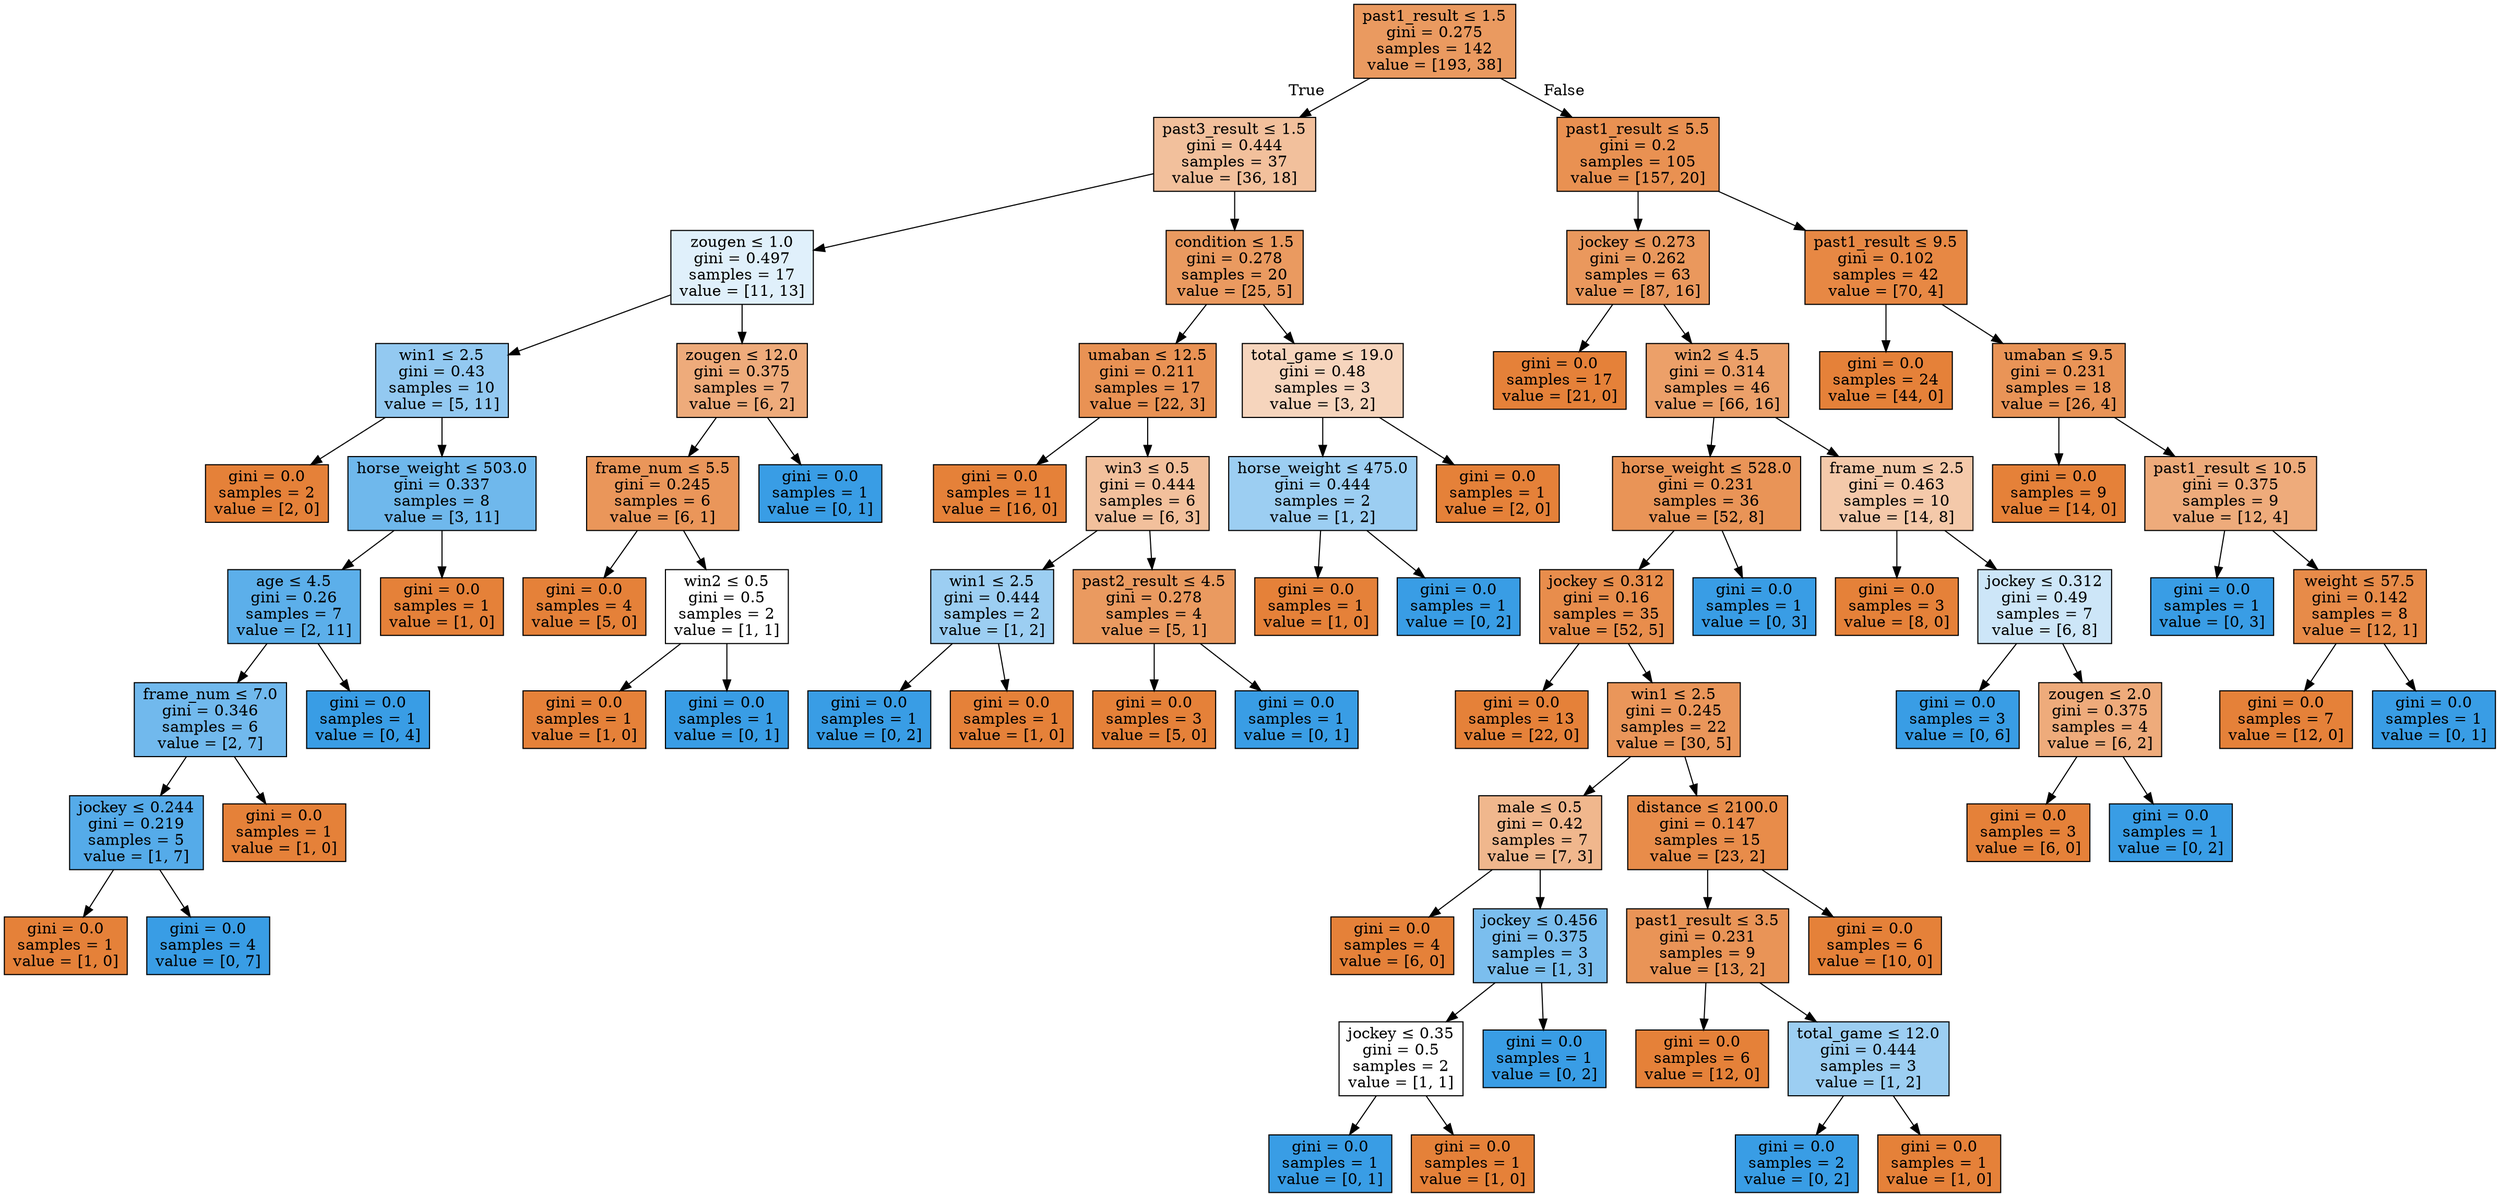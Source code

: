 digraph Tree {
node [shape=box, style="filled", color="black"] ;
0 [label=<past1_result &le; 1.5<br/>gini = 0.275<br/>samples = 142<br/>value = [193, 38]>, fillcolor="#e58139cd"] ;
1 [label=<past3_result &le; 1.5<br/>gini = 0.444<br/>samples = 37<br/>value = [36, 18]>, fillcolor="#e581397f"] ;
0 -> 1 [labeldistance=2.5, labelangle=45, headlabel="True"] ;
2 [label=<zougen &le; 1.0<br/>gini = 0.497<br/>samples = 17<br/>value = [11, 13]>, fillcolor="#399de527"] ;
1 -> 2 ;
3 [label=<win1 &le; 2.5<br/>gini = 0.43<br/>samples = 10<br/>value = [5, 11]>, fillcolor="#399de58b"] ;
2 -> 3 ;
4 [label=<gini = 0.0<br/>samples = 2<br/>value = [2, 0]>, fillcolor="#e58139ff"] ;
3 -> 4 ;
5 [label=<horse_weight &le; 503.0<br/>gini = 0.337<br/>samples = 8<br/>value = [3, 11]>, fillcolor="#399de5b9"] ;
3 -> 5 ;
6 [label=<age &le; 4.5<br/>gini = 0.26<br/>samples = 7<br/>value = [2, 11]>, fillcolor="#399de5d1"] ;
5 -> 6 ;
7 [label=<frame_num &le; 7.0<br/>gini = 0.346<br/>samples = 6<br/>value = [2, 7]>, fillcolor="#399de5b6"] ;
6 -> 7 ;
8 [label=<jockey &le; 0.244<br/>gini = 0.219<br/>samples = 5<br/>value = [1, 7]>, fillcolor="#399de5db"] ;
7 -> 8 ;
9 [label=<gini = 0.0<br/>samples = 1<br/>value = [1, 0]>, fillcolor="#e58139ff"] ;
8 -> 9 ;
10 [label=<gini = 0.0<br/>samples = 4<br/>value = [0, 7]>, fillcolor="#399de5ff"] ;
8 -> 10 ;
11 [label=<gini = 0.0<br/>samples = 1<br/>value = [1, 0]>, fillcolor="#e58139ff"] ;
7 -> 11 ;
12 [label=<gini = 0.0<br/>samples = 1<br/>value = [0, 4]>, fillcolor="#399de5ff"] ;
6 -> 12 ;
13 [label=<gini = 0.0<br/>samples = 1<br/>value = [1, 0]>, fillcolor="#e58139ff"] ;
5 -> 13 ;
14 [label=<zougen &le; 12.0<br/>gini = 0.375<br/>samples = 7<br/>value = [6, 2]>, fillcolor="#e58139aa"] ;
2 -> 14 ;
15 [label=<frame_num &le; 5.5<br/>gini = 0.245<br/>samples = 6<br/>value = [6, 1]>, fillcolor="#e58139d4"] ;
14 -> 15 ;
16 [label=<gini = 0.0<br/>samples = 4<br/>value = [5, 0]>, fillcolor="#e58139ff"] ;
15 -> 16 ;
17 [label=<win2 &le; 0.5<br/>gini = 0.5<br/>samples = 2<br/>value = [1, 1]>, fillcolor="#e5813900"] ;
15 -> 17 ;
18 [label=<gini = 0.0<br/>samples = 1<br/>value = [1, 0]>, fillcolor="#e58139ff"] ;
17 -> 18 ;
19 [label=<gini = 0.0<br/>samples = 1<br/>value = [0, 1]>, fillcolor="#399de5ff"] ;
17 -> 19 ;
20 [label=<gini = 0.0<br/>samples = 1<br/>value = [0, 1]>, fillcolor="#399de5ff"] ;
14 -> 20 ;
21 [label=<condition &le; 1.5<br/>gini = 0.278<br/>samples = 20<br/>value = [25, 5]>, fillcolor="#e58139cc"] ;
1 -> 21 ;
22 [label=<umaban &le; 12.5<br/>gini = 0.211<br/>samples = 17<br/>value = [22, 3]>, fillcolor="#e58139dc"] ;
21 -> 22 ;
23 [label=<gini = 0.0<br/>samples = 11<br/>value = [16, 0]>, fillcolor="#e58139ff"] ;
22 -> 23 ;
24 [label=<win3 &le; 0.5<br/>gini = 0.444<br/>samples = 6<br/>value = [6, 3]>, fillcolor="#e581397f"] ;
22 -> 24 ;
25 [label=<win1 &le; 2.5<br/>gini = 0.444<br/>samples = 2<br/>value = [1, 2]>, fillcolor="#399de57f"] ;
24 -> 25 ;
26 [label=<gini = 0.0<br/>samples = 1<br/>value = [0, 2]>, fillcolor="#399de5ff"] ;
25 -> 26 ;
27 [label=<gini = 0.0<br/>samples = 1<br/>value = [1, 0]>, fillcolor="#e58139ff"] ;
25 -> 27 ;
28 [label=<past2_result &le; 4.5<br/>gini = 0.278<br/>samples = 4<br/>value = [5, 1]>, fillcolor="#e58139cc"] ;
24 -> 28 ;
29 [label=<gini = 0.0<br/>samples = 3<br/>value = [5, 0]>, fillcolor="#e58139ff"] ;
28 -> 29 ;
30 [label=<gini = 0.0<br/>samples = 1<br/>value = [0, 1]>, fillcolor="#399de5ff"] ;
28 -> 30 ;
31 [label=<total_game &le; 19.0<br/>gini = 0.48<br/>samples = 3<br/>value = [3, 2]>, fillcolor="#e5813955"] ;
21 -> 31 ;
32 [label=<horse_weight &le; 475.0<br/>gini = 0.444<br/>samples = 2<br/>value = [1, 2]>, fillcolor="#399de57f"] ;
31 -> 32 ;
33 [label=<gini = 0.0<br/>samples = 1<br/>value = [1, 0]>, fillcolor="#e58139ff"] ;
32 -> 33 ;
34 [label=<gini = 0.0<br/>samples = 1<br/>value = [0, 2]>, fillcolor="#399de5ff"] ;
32 -> 34 ;
35 [label=<gini = 0.0<br/>samples = 1<br/>value = [2, 0]>, fillcolor="#e58139ff"] ;
31 -> 35 ;
36 [label=<past1_result &le; 5.5<br/>gini = 0.2<br/>samples = 105<br/>value = [157, 20]>, fillcolor="#e58139df"] ;
0 -> 36 [labeldistance=2.5, labelangle=-45, headlabel="False"] ;
37 [label=<jockey &le; 0.273<br/>gini = 0.262<br/>samples = 63<br/>value = [87, 16]>, fillcolor="#e58139d0"] ;
36 -> 37 ;
38 [label=<gini = 0.0<br/>samples = 17<br/>value = [21, 0]>, fillcolor="#e58139ff"] ;
37 -> 38 ;
39 [label=<win2 &le; 4.5<br/>gini = 0.314<br/>samples = 46<br/>value = [66, 16]>, fillcolor="#e58139c1"] ;
37 -> 39 ;
40 [label=<horse_weight &le; 528.0<br/>gini = 0.231<br/>samples = 36<br/>value = [52, 8]>, fillcolor="#e58139d8"] ;
39 -> 40 ;
41 [label=<jockey &le; 0.312<br/>gini = 0.16<br/>samples = 35<br/>value = [52, 5]>, fillcolor="#e58139e6"] ;
40 -> 41 ;
42 [label=<gini = 0.0<br/>samples = 13<br/>value = [22, 0]>, fillcolor="#e58139ff"] ;
41 -> 42 ;
43 [label=<win1 &le; 2.5<br/>gini = 0.245<br/>samples = 22<br/>value = [30, 5]>, fillcolor="#e58139d4"] ;
41 -> 43 ;
44 [label=<male &le; 0.5<br/>gini = 0.42<br/>samples = 7<br/>value = [7, 3]>, fillcolor="#e5813992"] ;
43 -> 44 ;
45 [label=<gini = 0.0<br/>samples = 4<br/>value = [6, 0]>, fillcolor="#e58139ff"] ;
44 -> 45 ;
46 [label=<jockey &le; 0.456<br/>gini = 0.375<br/>samples = 3<br/>value = [1, 3]>, fillcolor="#399de5aa"] ;
44 -> 46 ;
47 [label=<jockey &le; 0.35<br/>gini = 0.5<br/>samples = 2<br/>value = [1, 1]>, fillcolor="#e5813900"] ;
46 -> 47 ;
48 [label=<gini = 0.0<br/>samples = 1<br/>value = [0, 1]>, fillcolor="#399de5ff"] ;
47 -> 48 ;
49 [label=<gini = 0.0<br/>samples = 1<br/>value = [1, 0]>, fillcolor="#e58139ff"] ;
47 -> 49 ;
50 [label=<gini = 0.0<br/>samples = 1<br/>value = [0, 2]>, fillcolor="#399de5ff"] ;
46 -> 50 ;
51 [label=<distance &le; 2100.0<br/>gini = 0.147<br/>samples = 15<br/>value = [23, 2]>, fillcolor="#e58139e9"] ;
43 -> 51 ;
52 [label=<past1_result &le; 3.5<br/>gini = 0.231<br/>samples = 9<br/>value = [13, 2]>, fillcolor="#e58139d8"] ;
51 -> 52 ;
53 [label=<gini = 0.0<br/>samples = 6<br/>value = [12, 0]>, fillcolor="#e58139ff"] ;
52 -> 53 ;
54 [label=<total_game &le; 12.0<br/>gini = 0.444<br/>samples = 3<br/>value = [1, 2]>, fillcolor="#399de57f"] ;
52 -> 54 ;
55 [label=<gini = 0.0<br/>samples = 2<br/>value = [0, 2]>, fillcolor="#399de5ff"] ;
54 -> 55 ;
56 [label=<gini = 0.0<br/>samples = 1<br/>value = [1, 0]>, fillcolor="#e58139ff"] ;
54 -> 56 ;
57 [label=<gini = 0.0<br/>samples = 6<br/>value = [10, 0]>, fillcolor="#e58139ff"] ;
51 -> 57 ;
58 [label=<gini = 0.0<br/>samples = 1<br/>value = [0, 3]>, fillcolor="#399de5ff"] ;
40 -> 58 ;
59 [label=<frame_num &le; 2.5<br/>gini = 0.463<br/>samples = 10<br/>value = [14, 8]>, fillcolor="#e581396d"] ;
39 -> 59 ;
60 [label=<gini = 0.0<br/>samples = 3<br/>value = [8, 0]>, fillcolor="#e58139ff"] ;
59 -> 60 ;
61 [label=<jockey &le; 0.312<br/>gini = 0.49<br/>samples = 7<br/>value = [6, 8]>, fillcolor="#399de540"] ;
59 -> 61 ;
62 [label=<gini = 0.0<br/>samples = 3<br/>value = [0, 6]>, fillcolor="#399de5ff"] ;
61 -> 62 ;
63 [label=<zougen &le; 2.0<br/>gini = 0.375<br/>samples = 4<br/>value = [6, 2]>, fillcolor="#e58139aa"] ;
61 -> 63 ;
64 [label=<gini = 0.0<br/>samples = 3<br/>value = [6, 0]>, fillcolor="#e58139ff"] ;
63 -> 64 ;
65 [label=<gini = 0.0<br/>samples = 1<br/>value = [0, 2]>, fillcolor="#399de5ff"] ;
63 -> 65 ;
66 [label=<past1_result &le; 9.5<br/>gini = 0.102<br/>samples = 42<br/>value = [70, 4]>, fillcolor="#e58139f0"] ;
36 -> 66 ;
67 [label=<gini = 0.0<br/>samples = 24<br/>value = [44, 0]>, fillcolor="#e58139ff"] ;
66 -> 67 ;
68 [label=<umaban &le; 9.5<br/>gini = 0.231<br/>samples = 18<br/>value = [26, 4]>, fillcolor="#e58139d8"] ;
66 -> 68 ;
69 [label=<gini = 0.0<br/>samples = 9<br/>value = [14, 0]>, fillcolor="#e58139ff"] ;
68 -> 69 ;
70 [label=<past1_result &le; 10.5<br/>gini = 0.375<br/>samples = 9<br/>value = [12, 4]>, fillcolor="#e58139aa"] ;
68 -> 70 ;
71 [label=<gini = 0.0<br/>samples = 1<br/>value = [0, 3]>, fillcolor="#399de5ff"] ;
70 -> 71 ;
72 [label=<weight &le; 57.5<br/>gini = 0.142<br/>samples = 8<br/>value = [12, 1]>, fillcolor="#e58139ea"] ;
70 -> 72 ;
73 [label=<gini = 0.0<br/>samples = 7<br/>value = [12, 0]>, fillcolor="#e58139ff"] ;
72 -> 73 ;
74 [label=<gini = 0.0<br/>samples = 1<br/>value = [0, 1]>, fillcolor="#399de5ff"] ;
72 -> 74 ;
}